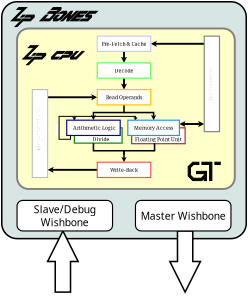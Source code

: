 <?xml version="1.0" encoding="UTF-8"?>
<dia:diagram xmlns:dia="http://www.lysator.liu.se/~alla/dia/">
  <dia:layer name="Background" visible="true" active="true">
    <dia:object type="Standard - Box" version="0" id="O0">
      <dia:attribute name="obj_pos">
        <dia:point val="0,2"/>
      </dia:attribute>
      <dia:attribute name="obj_bb">
        <dia:rectangle val="-0.2,1.8;64.2,64.2"/>
      </dia:attribute>
      <dia:attribute name="elem_corner">
        <dia:point val="0,2"/>
      </dia:attribute>
      <dia:attribute name="elem_width">
        <dia:real val="64"/>
      </dia:attribute>
      <dia:attribute name="elem_height">
        <dia:real val="62"/>
      </dia:attribute>
      <dia:attribute name="border_width">
        <dia:real val="0.4"/>
      </dia:attribute>
      <dia:attribute name="inner_color">
        <dia:color val="#d8e5e5"/>
      </dia:attribute>
      <dia:attribute name="show_background">
        <dia:boolean val="true"/>
      </dia:attribute>
      <dia:attribute name="corner_radius">
        <dia:real val="4"/>
      </dia:attribute>
    </dia:object>
    <dia:group>
      <dia:object type="Standard - Box" version="0" id="O1">
        <dia:attribute name="obj_pos">
          <dia:point val="4,9"/>
        </dia:attribute>
        <dia:attribute name="obj_bb">
          <dia:rectangle val="3.75,8.75;61.25,51.25"/>
        </dia:attribute>
        <dia:attribute name="elem_corner">
          <dia:point val="4,9"/>
        </dia:attribute>
        <dia:attribute name="elem_width">
          <dia:real val="57"/>
        </dia:attribute>
        <dia:attribute name="elem_height">
          <dia:real val="42"/>
        </dia:attribute>
        <dia:attribute name="border_width">
          <dia:real val="0.5"/>
        </dia:attribute>
        <dia:attribute name="border_color">
          <dia:color val="#808080"/>
        </dia:attribute>
        <dia:attribute name="inner_color">
          <dia:color val="#ffffca"/>
        </dia:attribute>
        <dia:attribute name="show_background">
          <dia:boolean val="true"/>
        </dia:attribute>
        <dia:attribute name="corner_radius">
          <dia:real val="3"/>
        </dia:attribute>
      </dia:object>
      <dia:object type="Standard - Box" version="0" id="O2">
        <dia:attribute name="obj_pos">
          <dia:point val="19,35"/>
        </dia:attribute>
        <dia:attribute name="obj_bb">
          <dia:rectangle val="18.85,34.85;31.65,39.15"/>
        </dia:attribute>
        <dia:attribute name="elem_corner">
          <dia:point val="19,35"/>
        </dia:attribute>
        <dia:attribute name="elem_width">
          <dia:real val="12.5"/>
        </dia:attribute>
        <dia:attribute name="elem_height">
          <dia:real val="4"/>
        </dia:attribute>
        <dia:attribute name="border_width">
          <dia:real val="0.3"/>
        </dia:attribute>
        <dia:attribute name="border_color">
          <dia:color val="#008000"/>
        </dia:attribute>
        <dia:attribute name="show_background">
          <dia:boolean val="true"/>
        </dia:attribute>
      </dia:object>
      <dia:object type="Standard - Outline" version="0" id="O3">
        <dia:attribute name="obj_pos">
          <dia:point val="14,37"/>
        </dia:attribute>
        <dia:attribute name="obj_bb">
          <dia:rectangle val="14,33.917;15.062,37"/>
        </dia:attribute>
        <dia:attribute name="meta">
          <dia:composite type="dict"/>
        </dia:attribute>
        <dia:attribute name="name">
          <dia:string>#Flags#</dia:string>
        </dia:attribute>
        <dia:attribute name="rotation">
          <dia:real val="90"/>
        </dia:attribute>
        <dia:attribute name="text_font">
          <dia:font family="Century Schoolbook L" style="48" name="Courier"/>
        </dia:attribute>
        <dia:attribute name="text_height">
          <dia:real val="1.129"/>
        </dia:attribute>
        <dia:attribute name="line_width">
          <dia:real val="0"/>
        </dia:attribute>
        <dia:attribute name="line_colour">
          <dia:color val="#ffffff"/>
        </dia:attribute>
        <dia:attribute name="fill_colour">
          <dia:color val="#000000"/>
        </dia:attribute>
        <dia:attribute name="show_background">
          <dia:boolean val="true"/>
        </dia:attribute>
      </dia:object>
      <dia:object type="Standard - PolyLine" version="0" id="O4">
        <dia:attribute name="obj_pos">
          <dia:point val="18,37"/>
        </dia:attribute>
        <dia:attribute name="obj_bb">
          <dia:rectangle val="14.95,31.95;19.362,38.05"/>
        </dia:attribute>
        <dia:attribute name="poly_points">
          <dia:point val="18,37"/>
          <dia:point val="18,38"/>
          <dia:point val="15,38"/>
          <dia:point val="15,32"/>
          <dia:point val="19,32"/>
          <dia:point val="19,33"/>
        </dia:attribute>
        <dia:attribute name="end_arrow">
          <dia:enum val="22"/>
        </dia:attribute>
        <dia:attribute name="end_arrow_length">
          <dia:real val="0.5"/>
        </dia:attribute>
        <dia:attribute name="end_arrow_width">
          <dia:real val="0.5"/>
        </dia:attribute>
      </dia:object>
      <dia:object type="Standard - PolyLine" version="0" id="O5">
        <dia:attribute name="obj_pos">
          <dia:point val="19,32"/>
        </dia:attribute>
        <dia:attribute name="obj_bb">
          <dia:rectangle val="18.95,31.95;35.362,33.112"/>
        </dia:attribute>
        <dia:attribute name="poly_points">
          <dia:point val="19,32"/>
          <dia:point val="35,32"/>
          <dia:point val="35,33"/>
        </dia:attribute>
        <dia:attribute name="end_arrow">
          <dia:enum val="22"/>
        </dia:attribute>
        <dia:attribute name="end_arrow_length">
          <dia:real val="0.5"/>
        </dia:attribute>
        <dia:attribute name="end_arrow_width">
          <dia:real val="0.5"/>
        </dia:attribute>
      </dia:object>
      <dia:object type="Standard - Line" version="0" id="O6">
        <dia:attribute name="obj_pos">
          <dia:point val="32,15"/>
        </dia:attribute>
        <dia:attribute name="obj_bb">
          <dia:rectangle val="31.191,14.75;32.809,18.559"/>
        </dia:attribute>
        <dia:attribute name="conn_endpoints">
          <dia:point val="32,15"/>
          <dia:point val="32,18"/>
        </dia:attribute>
        <dia:attribute name="numcp">
          <dia:int val="1"/>
        </dia:attribute>
        <dia:attribute name="line_width">
          <dia:real val="0.5"/>
        </dia:attribute>
        <dia:attribute name="end_arrow">
          <dia:enum val="22"/>
        </dia:attribute>
        <dia:attribute name="end_arrow_length">
          <dia:real val="0.5"/>
        </dia:attribute>
        <dia:attribute name="end_arrow_width">
          <dia:real val="0.5"/>
        </dia:attribute>
        <dia:connections>
          <dia:connection handle="0" to="O23" connection="6"/>
          <dia:connection handle="1" to="O21" connection="1"/>
        </dia:connections>
      </dia:object>
      <dia:object type="Standard - Line" version="0" id="O7">
        <dia:attribute name="obj_pos">
          <dia:point val="32,22"/>
        </dia:attribute>
        <dia:attribute name="obj_bb">
          <dia:rectangle val="31.191,21.75;32.809,25.559"/>
        </dia:attribute>
        <dia:attribute name="conn_endpoints">
          <dia:point val="32,22"/>
          <dia:point val="32,25"/>
        </dia:attribute>
        <dia:attribute name="numcp">
          <dia:int val="1"/>
        </dia:attribute>
        <dia:attribute name="line_width">
          <dia:real val="0.5"/>
        </dia:attribute>
        <dia:attribute name="end_arrow">
          <dia:enum val="22"/>
        </dia:attribute>
        <dia:attribute name="end_arrow_length">
          <dia:real val="0.5"/>
        </dia:attribute>
        <dia:attribute name="end_arrow_width">
          <dia:real val="0.5"/>
        </dia:attribute>
        <dia:connections>
          <dia:connection handle="0" to="O21" connection="6"/>
          <dia:connection handle="1" to="O19" connection="1"/>
        </dia:connections>
      </dia:object>
      <dia:object type="Standard - ZigZagLine" version="1" id="O8">
        <dia:attribute name="obj_pos">
          <dia:point val="32,29"/>
        </dia:attribute>
        <dia:attribute name="obj_bb">
          <dia:rectangle val="23.303,28.8;32.2,33.447"/>
        </dia:attribute>
        <dia:attribute name="orth_points">
          <dia:point val="32,29"/>
          <dia:point val="32,31"/>
          <dia:point val="24,31"/>
          <dia:point val="24,33"/>
        </dia:attribute>
        <dia:attribute name="orth_orient">
          <dia:enum val="1"/>
          <dia:enum val="0"/>
          <dia:enum val="1"/>
        </dia:attribute>
        <dia:attribute name="autorouting">
          <dia:boolean val="true"/>
        </dia:attribute>
        <dia:attribute name="line_width">
          <dia:real val="0.4"/>
        </dia:attribute>
        <dia:attribute name="end_arrow">
          <dia:enum val="22"/>
        </dia:attribute>
        <dia:attribute name="end_arrow_length">
          <dia:real val="0.5"/>
        </dia:attribute>
        <dia:attribute name="end_arrow_width">
          <dia:real val="0.5"/>
        </dia:attribute>
        <dia:connections>
          <dia:connection handle="0" to="O19" connection="6"/>
          <dia:connection handle="1" to="O15" connection="1"/>
        </dia:connections>
      </dia:object>
      <dia:object type="Standard - ZigZagLine" version="1" id="O9">
        <dia:attribute name="obj_pos">
          <dia:point val="32,31"/>
        </dia:attribute>
        <dia:attribute name="obj_bb">
          <dia:rectangle val="32,30.8;40.447,33.447"/>
        </dia:attribute>
        <dia:attribute name="orth_points">
          <dia:point val="32,31"/>
          <dia:point val="32,31"/>
          <dia:point val="39.75,31"/>
          <dia:point val="39.75,33"/>
        </dia:attribute>
        <dia:attribute name="orth_orient">
          <dia:enum val="1"/>
          <dia:enum val="0"/>
          <dia:enum val="1"/>
        </dia:attribute>
        <dia:attribute name="autorouting">
          <dia:boolean val="false"/>
        </dia:attribute>
        <dia:attribute name="line_width">
          <dia:real val="0.4"/>
        </dia:attribute>
        <dia:attribute name="end_arrow">
          <dia:enum val="22"/>
        </dia:attribute>
        <dia:attribute name="end_arrow_length">
          <dia:real val="0.5"/>
        </dia:attribute>
        <dia:attribute name="end_arrow_width">
          <dia:real val="0.5"/>
        </dia:attribute>
        <dia:connections>
          <dia:connection handle="1" to="O42" connection="1"/>
        </dia:connections>
      </dia:object>
      <dia:object type="Standard - ZigZagLine" version="1" id="O10">
        <dia:attribute name="obj_pos">
          <dia:point val="24,39"/>
        </dia:attribute>
        <dia:attribute name="obj_bb">
          <dia:rectangle val="23.8,38.8;32.697,44.447"/>
        </dia:attribute>
        <dia:attribute name="orth_points">
          <dia:point val="24,39"/>
          <dia:point val="24,41"/>
          <dia:point val="32,41"/>
          <dia:point val="32,44"/>
        </dia:attribute>
        <dia:attribute name="orth_orient">
          <dia:enum val="1"/>
          <dia:enum val="0"/>
          <dia:enum val="1"/>
        </dia:attribute>
        <dia:attribute name="autorouting">
          <dia:boolean val="false"/>
        </dia:attribute>
        <dia:attribute name="line_width">
          <dia:real val="0.4"/>
        </dia:attribute>
        <dia:attribute name="end_arrow">
          <dia:enum val="22"/>
        </dia:attribute>
        <dia:attribute name="end_arrow_length">
          <dia:real val="0.5"/>
        </dia:attribute>
        <dia:attribute name="end_arrow_width">
          <dia:real val="0.5"/>
        </dia:attribute>
      </dia:object>
      <dia:object type="Standard - Line" version="0" id="O11">
        <dia:attribute name="obj_pos">
          <dia:point val="25,46"/>
        </dia:attribute>
        <dia:attribute name="obj_bb">
          <dia:rectangle val="11.441,45.191;25.25,46.809"/>
        </dia:attribute>
        <dia:attribute name="conn_endpoints">
          <dia:point val="25,46"/>
          <dia:point val="12,46"/>
        </dia:attribute>
        <dia:attribute name="numcp">
          <dia:int val="1"/>
        </dia:attribute>
        <dia:attribute name="line_width">
          <dia:real val="0.5"/>
        </dia:attribute>
        <dia:attribute name="end_arrow">
          <dia:enum val="22"/>
        </dia:attribute>
        <dia:attribute name="end_arrow_length">
          <dia:real val="0.5"/>
        </dia:attribute>
        <dia:attribute name="end_arrow_width">
          <dia:real val="0.5"/>
        </dia:attribute>
        <dia:connections>
          <dia:connection handle="0" to="O17" connection="3"/>
        </dia:connections>
      </dia:object>
      <dia:object type="Standard - Line" version="0" id="O12">
        <dia:attribute name="obj_pos">
          <dia:point val="12,27"/>
        </dia:attribute>
        <dia:attribute name="obj_bb">
          <dia:rectangle val="11.75,26.191;25.559,27.809"/>
        </dia:attribute>
        <dia:attribute name="conn_endpoints">
          <dia:point val="12,27"/>
          <dia:point val="25,27"/>
        </dia:attribute>
        <dia:attribute name="numcp">
          <dia:int val="1"/>
        </dia:attribute>
        <dia:attribute name="line_width">
          <dia:real val="0.5"/>
        </dia:attribute>
        <dia:attribute name="end_arrow">
          <dia:enum val="22"/>
        </dia:attribute>
        <dia:attribute name="end_arrow_length">
          <dia:real val="0.5"/>
        </dia:attribute>
        <dia:attribute name="end_arrow_width">
          <dia:real val="0.5"/>
        </dia:attribute>
        <dia:connections>
          <dia:connection handle="1" to="O19" connection="3"/>
        </dia:connections>
      </dia:object>
      <dia:object type="Standard - Line" version="0" id="O13">
        <dia:attribute name="obj_pos">
          <dia:point val="53,13"/>
        </dia:attribute>
        <dia:attribute name="obj_bb">
          <dia:rectangle val="38.441,12.191;53.25,13.809"/>
        </dia:attribute>
        <dia:attribute name="conn_endpoints">
          <dia:point val="53,13"/>
          <dia:point val="39,13"/>
        </dia:attribute>
        <dia:attribute name="numcp">
          <dia:int val="1"/>
        </dia:attribute>
        <dia:attribute name="line_width">
          <dia:real val="0.5"/>
        </dia:attribute>
        <dia:attribute name="end_arrow">
          <dia:enum val="22"/>
        </dia:attribute>
        <dia:attribute name="end_arrow_length">
          <dia:real val="0.5"/>
        </dia:attribute>
        <dia:attribute name="end_arrow_width">
          <dia:real val="0.5"/>
        </dia:attribute>
        <dia:connections>
          <dia:connection handle="1" to="O23" connection="4"/>
        </dia:connections>
      </dia:object>
      <dia:object type="Standard - Line" version="0" id="O14">
        <dia:attribute name="obj_pos">
          <dia:point val="53,34"/>
        </dia:attribute>
        <dia:attribute name="obj_bb">
          <dia:rectangle val="46.25,33.191;53.25,34.809"/>
        </dia:attribute>
        <dia:attribute name="conn_endpoints">
          <dia:point val="53,34"/>
          <dia:point val="46.5,34"/>
        </dia:attribute>
        <dia:attribute name="numcp">
          <dia:int val="1"/>
        </dia:attribute>
        <dia:attribute name="line_width">
          <dia:real val="0.5"/>
        </dia:attribute>
        <dia:attribute name="start_arrow">
          <dia:enum val="22"/>
        </dia:attribute>
        <dia:attribute name="start_arrow_length">
          <dia:real val="0.5"/>
        </dia:attribute>
        <dia:attribute name="start_arrow_width">
          <dia:real val="0.5"/>
        </dia:attribute>
        <dia:attribute name="end_arrow">
          <dia:enum val="22"/>
        </dia:attribute>
        <dia:attribute name="end_arrow_length">
          <dia:real val="0.5"/>
        </dia:attribute>
        <dia:attribute name="end_arrow_width">
          <dia:real val="0.5"/>
        </dia:attribute>
      </dia:object>
      <dia:object type="Standard - Box" version="0" id="O15">
        <dia:attribute name="obj_pos">
          <dia:point val="17,33"/>
        </dia:attribute>
        <dia:attribute name="obj_bb">
          <dia:rectangle val="16.85,32.85;31.15,37.15"/>
        </dia:attribute>
        <dia:attribute name="elem_corner">
          <dia:point val="17,33"/>
        </dia:attribute>
        <dia:attribute name="elem_width">
          <dia:real val="14"/>
        </dia:attribute>
        <dia:attribute name="elem_height">
          <dia:real val="4"/>
        </dia:attribute>
        <dia:attribute name="border_width">
          <dia:real val="0.3"/>
        </dia:attribute>
        <dia:attribute name="border_color">
          <dia:color val="#000099"/>
        </dia:attribute>
        <dia:attribute name="show_background">
          <dia:boolean val="true"/>
        </dia:attribute>
      </dia:object>
      <dia:object type="Standard - Text" version="1" id="O16">
        <dia:attribute name="obj_pos">
          <dia:point val="24,35"/>
        </dia:attribute>
        <dia:attribute name="obj_bb">
          <dia:rectangle val="18.25,34.211;29.75,35.789"/>
        </dia:attribute>
        <dia:attribute name="text">
          <dia:composite type="text">
            <dia:attribute name="string">
              <dia:string>#Arithmetic Logic#</dia:string>
            </dia:attribute>
            <dia:attribute name="font">
              <dia:font family="serif" style="0" name="Times-Roman"/>
            </dia:attribute>
            <dia:attribute name="height">
              <dia:real val="1.693"/>
            </dia:attribute>
            <dia:attribute name="pos">
              <dia:point val="24,35.469"/>
            </dia:attribute>
            <dia:attribute name="color">
              <dia:color val="#000000"/>
            </dia:attribute>
            <dia:attribute name="alignment">
              <dia:enum val="1"/>
            </dia:attribute>
          </dia:composite>
        </dia:attribute>
        <dia:attribute name="valign">
          <dia:enum val="2"/>
        </dia:attribute>
        <dia:connections>
          <dia:connection handle="0" to="O15" connection="8"/>
        </dia:connections>
      </dia:object>
      <dia:object type="Standard - Box" version="0" id="O17">
        <dia:attribute name="obj_pos">
          <dia:point val="25,44"/>
        </dia:attribute>
        <dia:attribute name="obj_bb">
          <dia:rectangle val="24.85,43.85;39.15,48.15"/>
        </dia:attribute>
        <dia:attribute name="elem_corner">
          <dia:point val="25,44"/>
        </dia:attribute>
        <dia:attribute name="elem_width">
          <dia:real val="14"/>
        </dia:attribute>
        <dia:attribute name="elem_height">
          <dia:real val="4"/>
        </dia:attribute>
        <dia:attribute name="border_width">
          <dia:real val="0.3"/>
        </dia:attribute>
        <dia:attribute name="border_color">
          <dia:color val="#ff5454"/>
        </dia:attribute>
        <dia:attribute name="show_background">
          <dia:boolean val="true"/>
        </dia:attribute>
      </dia:object>
      <dia:object type="Standard - Text" version="1" id="O18">
        <dia:attribute name="obj_pos">
          <dia:point val="32,46"/>
        </dia:attribute>
        <dia:attribute name="obj_bb">
          <dia:rectangle val="28.198,45.211;35.803,46.789"/>
        </dia:attribute>
        <dia:attribute name="text">
          <dia:composite type="text">
            <dia:attribute name="string">
              <dia:string>#Write-Back#</dia:string>
            </dia:attribute>
            <dia:attribute name="font">
              <dia:font family="serif" style="0" name="Times-Roman"/>
            </dia:attribute>
            <dia:attribute name="height">
              <dia:real val="1.693"/>
            </dia:attribute>
            <dia:attribute name="pos">
              <dia:point val="32,46.469"/>
            </dia:attribute>
            <dia:attribute name="color">
              <dia:color val="#000000"/>
            </dia:attribute>
            <dia:attribute name="alignment">
              <dia:enum val="1"/>
            </dia:attribute>
          </dia:composite>
        </dia:attribute>
        <dia:attribute name="valign">
          <dia:enum val="2"/>
        </dia:attribute>
        <dia:connections>
          <dia:connection handle="0" to="O17" connection="8"/>
        </dia:connections>
      </dia:object>
      <dia:object type="Standard - Box" version="0" id="O19">
        <dia:attribute name="obj_pos">
          <dia:point val="25,25"/>
        </dia:attribute>
        <dia:attribute name="obj_bb">
          <dia:rectangle val="24.85,24.85;39.15,29.15"/>
        </dia:attribute>
        <dia:attribute name="elem_corner">
          <dia:point val="25,25"/>
        </dia:attribute>
        <dia:attribute name="elem_width">
          <dia:real val="14"/>
        </dia:attribute>
        <dia:attribute name="elem_height">
          <dia:real val="4"/>
        </dia:attribute>
        <dia:attribute name="border_width">
          <dia:real val="0.3"/>
        </dia:attribute>
        <dia:attribute name="border_color">
          <dia:color val="#ffbf00"/>
        </dia:attribute>
        <dia:attribute name="show_background">
          <dia:boolean val="true"/>
        </dia:attribute>
      </dia:object>
      <dia:object type="Standard - Text" version="1" id="O20">
        <dia:attribute name="obj_pos">
          <dia:point val="32,27"/>
        </dia:attribute>
        <dia:attribute name="obj_bb">
          <dia:rectangle val="26.701,26.211;37.299,27.789"/>
        </dia:attribute>
        <dia:attribute name="text">
          <dia:composite type="text">
            <dia:attribute name="string">
              <dia:string>#Read Operands#</dia:string>
            </dia:attribute>
            <dia:attribute name="font">
              <dia:font family="serif" style="0" name="Times-Roman"/>
            </dia:attribute>
            <dia:attribute name="height">
              <dia:real val="1.693"/>
            </dia:attribute>
            <dia:attribute name="pos">
              <dia:point val="32,27.469"/>
            </dia:attribute>
            <dia:attribute name="color">
              <dia:color val="#000000"/>
            </dia:attribute>
            <dia:attribute name="alignment">
              <dia:enum val="1"/>
            </dia:attribute>
          </dia:composite>
        </dia:attribute>
        <dia:attribute name="valign">
          <dia:enum val="2"/>
        </dia:attribute>
        <dia:connections>
          <dia:connection handle="0" to="O19" connection="8"/>
        </dia:connections>
      </dia:object>
      <dia:object type="Standard - Box" version="0" id="O21">
        <dia:attribute name="obj_pos">
          <dia:point val="25,18"/>
        </dia:attribute>
        <dia:attribute name="obj_bb">
          <dia:rectangle val="24.85,17.85;39.15,22.15"/>
        </dia:attribute>
        <dia:attribute name="elem_corner">
          <dia:point val="25,18"/>
        </dia:attribute>
        <dia:attribute name="elem_width">
          <dia:real val="14"/>
        </dia:attribute>
        <dia:attribute name="elem_height">
          <dia:real val="4"/>
        </dia:attribute>
        <dia:attribute name="border_width">
          <dia:real val="0.3"/>
        </dia:attribute>
        <dia:attribute name="border_color">
          <dia:color val="#58ff58"/>
        </dia:attribute>
        <dia:attribute name="show_background">
          <dia:boolean val="true"/>
        </dia:attribute>
      </dia:object>
      <dia:object type="Standard - Text" version="1" id="O22">
        <dia:attribute name="obj_pos">
          <dia:point val="32,20"/>
        </dia:attribute>
        <dia:attribute name="obj_bb">
          <dia:rectangle val="29.435,19.211;34.565,20.789"/>
        </dia:attribute>
        <dia:attribute name="text">
          <dia:composite type="text">
            <dia:attribute name="string">
              <dia:string>#Decode#</dia:string>
            </dia:attribute>
            <dia:attribute name="font">
              <dia:font family="serif" style="0" name="Times-Roman"/>
            </dia:attribute>
            <dia:attribute name="height">
              <dia:real val="1.693"/>
            </dia:attribute>
            <dia:attribute name="pos">
              <dia:point val="32,20.469"/>
            </dia:attribute>
            <dia:attribute name="color">
              <dia:color val="#000000"/>
            </dia:attribute>
            <dia:attribute name="alignment">
              <dia:enum val="1"/>
            </dia:attribute>
          </dia:composite>
        </dia:attribute>
        <dia:attribute name="valign">
          <dia:enum val="2"/>
        </dia:attribute>
        <dia:connections>
          <dia:connection handle="0" to="O21" connection="8"/>
        </dia:connections>
      </dia:object>
      <dia:object type="Standard - Box" version="0" id="O23">
        <dia:attribute name="obj_pos">
          <dia:point val="25,11"/>
        </dia:attribute>
        <dia:attribute name="obj_bb">
          <dia:rectangle val="24.85,10.85;39.15,15.15"/>
        </dia:attribute>
        <dia:attribute name="elem_corner">
          <dia:point val="25,11"/>
        </dia:attribute>
        <dia:attribute name="elem_width">
          <dia:real val="14"/>
        </dia:attribute>
        <dia:attribute name="elem_height">
          <dia:real val="4"/>
        </dia:attribute>
        <dia:attribute name="border_width">
          <dia:real val="0.3"/>
        </dia:attribute>
        <dia:attribute name="border_color">
          <dia:color val="#c8c8ff"/>
        </dia:attribute>
        <dia:attribute name="show_background">
          <dia:boolean val="true"/>
        </dia:attribute>
      </dia:object>
      <dia:object type="Standard - Text" version="1" id="O24">
        <dia:attribute name="obj_pos">
          <dia:point val="32,13"/>
        </dia:attribute>
        <dia:attribute name="obj_bb">
          <dia:rectangle val="25.497,12.211;38.502,13.789"/>
        </dia:attribute>
        <dia:attribute name="text">
          <dia:composite type="text">
            <dia:attribute name="string">
              <dia:string>#Pre-Fetch &amp; Cache#</dia:string>
            </dia:attribute>
            <dia:attribute name="font">
              <dia:font family="serif" style="0" name="Times-Roman"/>
            </dia:attribute>
            <dia:attribute name="height">
              <dia:real val="1.693"/>
            </dia:attribute>
            <dia:attribute name="pos">
              <dia:point val="32,13.469"/>
            </dia:attribute>
            <dia:attribute name="color">
              <dia:color val="#000000"/>
            </dia:attribute>
            <dia:attribute name="alignment">
              <dia:enum val="1"/>
            </dia:attribute>
          </dia:composite>
        </dia:attribute>
        <dia:attribute name="valign">
          <dia:enum val="2"/>
        </dia:attribute>
        <dia:connections>
          <dia:connection handle="0" to="O23" connection="8"/>
        </dia:connections>
      </dia:object>
      <dia:object type="Standard - Box" version="0" id="O25">
        <dia:attribute name="obj_pos">
          <dia:point val="53,11"/>
        </dia:attribute>
        <dia:attribute name="obj_bb">
          <dia:rectangle val="52.85,10.85;57.15,36.15"/>
        </dia:attribute>
        <dia:attribute name="elem_corner">
          <dia:point val="53,11"/>
        </dia:attribute>
        <dia:attribute name="elem_width">
          <dia:real val="4"/>
        </dia:attribute>
        <dia:attribute name="elem_height">
          <dia:real val="25"/>
        </dia:attribute>
        <dia:attribute name="border_width">
          <dia:real val="0.3"/>
        </dia:attribute>
        <dia:attribute name="border_color">
          <dia:color val="#808080"/>
        </dia:attribute>
        <dia:attribute name="show_background">
          <dia:boolean val="true"/>
        </dia:attribute>
      </dia:object>
      <dia:object type="Standard - Outline" version="0" id="O26">
        <dia:attribute name="obj_pos">
          <dia:point val="54,28"/>
        </dia:attribute>
        <dia:attribute name="obj_bb">
          <dia:rectangle val="54,19.549;55.281,28"/>
        </dia:attribute>
        <dia:attribute name="meta">
          <dia:composite type="dict"/>
        </dia:attribute>
        <dia:attribute name="name">
          <dia:string>#Wishbone#</dia:string>
        </dia:attribute>
        <dia:attribute name="rotation">
          <dia:real val="90"/>
        </dia:attribute>
        <dia:attribute name="text_font">
          <dia:font family="Century Schoolbook L" style="48" name="Courier"/>
        </dia:attribute>
        <dia:attribute name="text_height">
          <dia:real val="1.693"/>
        </dia:attribute>
        <dia:attribute name="line_width">
          <dia:real val="0"/>
        </dia:attribute>
        <dia:attribute name="line_colour">
          <dia:color val="#ffffff"/>
        </dia:attribute>
        <dia:attribute name="fill_colour">
          <dia:color val="#000000"/>
        </dia:attribute>
        <dia:attribute name="show_background">
          <dia:boolean val="true"/>
        </dia:attribute>
      </dia:object>
      <dia:object type="Standard - Box" version="0" id="O27">
        <dia:attribute name="obj_pos">
          <dia:point val="8,25"/>
        </dia:attribute>
        <dia:attribute name="obj_bb">
          <dia:rectangle val="7.85,24.85;12.15,48.15"/>
        </dia:attribute>
        <dia:attribute name="elem_corner">
          <dia:point val="8,25"/>
        </dia:attribute>
        <dia:attribute name="elem_width">
          <dia:real val="4"/>
        </dia:attribute>
        <dia:attribute name="elem_height">
          <dia:real val="23"/>
        </dia:attribute>
        <dia:attribute name="border_width">
          <dia:real val="0.3"/>
        </dia:attribute>
        <dia:attribute name="border_color">
          <dia:color val="#bfbfbf"/>
        </dia:attribute>
        <dia:attribute name="show_background">
          <dia:boolean val="true"/>
        </dia:attribute>
      </dia:object>
      <dia:object type="Standard - Outline" version="0" id="O28">
        <dia:attribute name="obj_pos">
          <dia:point val="9,41"/>
        </dia:attribute>
        <dia:attribute name="obj_bb">
          <dia:rectangle val="9,29.797;10.594,41"/>
        </dia:attribute>
        <dia:attribute name="meta">
          <dia:composite type="dict"/>
        </dia:attribute>
        <dia:attribute name="name">
          <dia:string>#Register File#</dia:string>
        </dia:attribute>
        <dia:attribute name="rotation">
          <dia:real val="90"/>
        </dia:attribute>
        <dia:attribute name="text_font">
          <dia:font family="Century Schoolbook L" style="48" name="Courier"/>
        </dia:attribute>
        <dia:attribute name="text_height">
          <dia:real val="1.693"/>
        </dia:attribute>
        <dia:attribute name="line_width">
          <dia:real val="0"/>
        </dia:attribute>
        <dia:attribute name="line_colour">
          <dia:color val="#ffffff"/>
        </dia:attribute>
        <dia:attribute name="fill_colour">
          <dia:color val="#000000"/>
        </dia:attribute>
        <dia:attribute name="show_background">
          <dia:boolean val="true"/>
        </dia:attribute>
      </dia:object>
      <dia:object type="Standard - Polygon" version="0" id="O29">
        <dia:attribute name="obj_pos">
          <dia:point val="7,14"/>
        </dia:attribute>
        <dia:attribute name="obj_bb">
          <dia:rectangle val="5.379,13.45;9.621,17.05"/>
        </dia:attribute>
        <dia:attribute name="poly_points">
          <dia:point val="7,14"/>
          <dia:point val="7.5,13.5"/>
          <dia:point val="9.5,13.5"/>
          <dia:point val="6.5,16.5"/>
          <dia:point val="8,16.5"/>
          <dia:point val="7.5,17"/>
          <dia:point val="5.5,17"/>
          <dia:point val="8.5,14"/>
        </dia:attribute>
        <dia:attribute name="line_width">
          <dia:real val="0.1"/>
        </dia:attribute>
        <dia:attribute name="inner_color">
          <dia:color val="#000000"/>
        </dia:attribute>
        <dia:attribute name="show_background">
          <dia:boolean val="true"/>
        </dia:attribute>
      </dia:object>
      <dia:object type="Standard - Polygon" version="0" id="O30">
        <dia:attribute name="obj_pos">
          <dia:point val="8.5,15.5"/>
        </dia:attribute>
        <dia:attribute name="obj_bb">
          <dia:rectangle val="7.879,15.45;9.121,16.05"/>
        </dia:attribute>
        <dia:attribute name="poly_points">
          <dia:point val="8.5,15.5"/>
          <dia:point val="9,15.5"/>
          <dia:point val="8.5,16"/>
          <dia:point val="8,16"/>
        </dia:attribute>
        <dia:attribute name="line_width">
          <dia:real val="0.1"/>
        </dia:attribute>
        <dia:attribute name="inner_color">
          <dia:color val="#000000"/>
        </dia:attribute>
        <dia:attribute name="show_background">
          <dia:boolean val="true"/>
        </dia:attribute>
      </dia:object>
      <dia:object type="Standard - Polygon" version="0" id="O31">
        <dia:attribute name="obj_pos">
          <dia:point val="8.5,16.5"/>
        </dia:attribute>
        <dia:attribute name="obj_bb">
          <dia:rectangle val="6.379,15.45;11.55,18.55"/>
        </dia:attribute>
        <dia:attribute name="poly_points">
          <dia:point val="8.5,16.5"/>
          <dia:point val="10,16.5"/>
          <dia:point val="10.5,16.5"/>
          <dia:point val="11,16"/>
          <dia:point val="9,16"/>
          <dia:point val="9.5,15.5"/>
          <dia:point val="11.5,15.5"/>
          <dia:point val="11.5,16"/>
          <dia:point val="10.5,17"/>
          <dia:point val="8.5,17"/>
          <dia:point val="7,18.5"/>
          <dia:point val="6.5,18.5"/>
        </dia:attribute>
        <dia:attribute name="line_width">
          <dia:real val="0.1"/>
        </dia:attribute>
        <dia:attribute name="inner_color">
          <dia:color val="#000000"/>
        </dia:attribute>
        <dia:attribute name="show_background">
          <dia:boolean val="true"/>
        </dia:attribute>
      </dia:object>
      <dia:object type="Standard - Polygon" version="0" id="O32">
        <dia:attribute name="obj_pos">
          <dia:point val="13,16.5"/>
        </dia:attribute>
        <dia:attribute name="obj_bb">
          <dia:rectangle val="12.95,14.95;16.621,17.05"/>
        </dia:attribute>
        <dia:attribute name="poly_points">
          <dia:point val="13,16.5"/>
          <dia:point val="14.5,15"/>
          <dia:point val="16.5,15"/>
          <dia:point val="16,15.5"/>
          <dia:point val="14.5,15.5"/>
          <dia:point val="13.5,16.5"/>
          <dia:point val="15,16.5"/>
          <dia:point val="14.5,17"/>
          <dia:point val="13,17"/>
        </dia:attribute>
        <dia:attribute name="line_width">
          <dia:real val="0.1"/>
        </dia:attribute>
        <dia:attribute name="inner_color">
          <dia:color val="#000000"/>
        </dia:attribute>
        <dia:attribute name="show_background">
          <dia:boolean val="true"/>
        </dia:attribute>
      </dia:object>
      <dia:object type="Standard - Polygon" version="0" id="O33">
        <dia:attribute name="obj_pos">
          <dia:point val="17,15"/>
        </dia:attribute>
        <dia:attribute name="obj_bb">
          <dia:rectangle val="14.879,14.95;18.55,17.05"/>
        </dia:attribute>
        <dia:attribute name="poly_points">
          <dia:point val="17,15"/>
          <dia:point val="18.5,15"/>
          <dia:point val="18.5,15.5"/>
          <dia:point val="17.5,16.5"/>
          <dia:point val="16,16.5"/>
          <dia:point val="15.5,17"/>
          <dia:point val="15,17"/>
          <dia:point val="16,16"/>
          <dia:point val="17.5,16"/>
          <dia:point val="18,15.5"/>
          <dia:point val="16.5,15.5"/>
        </dia:attribute>
        <dia:attribute name="line_width">
          <dia:real val="0.1"/>
        </dia:attribute>
        <dia:attribute name="inner_color">
          <dia:color val="#000000"/>
        </dia:attribute>
        <dia:attribute name="show_background">
          <dia:boolean val="true"/>
        </dia:attribute>
      </dia:object>
      <dia:object type="Standard - Polygon" version="0" id="O34">
        <dia:attribute name="obj_pos">
          <dia:point val="19.5,15"/>
        </dia:attribute>
        <dia:attribute name="obj_bb">
          <dia:rectangle val="17.95,14.95;21.621,17.05"/>
        </dia:attribute>
        <dia:attribute name="poly_points">
          <dia:point val="19.5,15"/>
          <dia:point val="20,15"/>
          <dia:point val="18.5,16.5"/>
          <dia:point val="19.5,16.5"/>
          <dia:point val="21,15"/>
          <dia:point val="21.5,15"/>
          <dia:point val="19.5,17"/>
          <dia:point val="18,17"/>
          <dia:point val="18,16.5"/>
        </dia:attribute>
        <dia:attribute name="line_width">
          <dia:real val="0.1"/>
        </dia:attribute>
        <dia:attribute name="inner_color">
          <dia:color val="#000000"/>
        </dia:attribute>
        <dia:attribute name="show_background">
          <dia:boolean val="true"/>
        </dia:attribute>
      </dia:object>
      <dia:object type="Standard - Polygon" version="0" id="O35">
        <dia:attribute name="obj_pos">
          <dia:point val="50,44"/>
        </dia:attribute>
        <dia:attribute name="obj_bb">
          <dia:rectangle val="48.75,43.95;53.65,48.85"/>
        </dia:attribute>
        <dia:attribute name="poly_points">
          <dia:point val="50,44"/>
          <dia:point val="51.6,44"/>
          <dia:point val="51.6,44.6"/>
          <dia:point val="50.2,44.6"/>
          <dia:point val="49.4,45.4"/>
          <dia:point val="49.4,47.4"/>
          <dia:point val="50.2,48.2"/>
          <dia:point val="52.2,48.2"/>
          <dia:point val="53,47.4"/>
          <dia:point val="53,47"/>
          <dia:point val="51,47"/>
          <dia:point val="51,46.4"/>
          <dia:point val="53.6,46.4"/>
          <dia:point val="53.6,48.8"/>
          <dia:point val="53,48.8"/>
          <dia:point val="53,48.2"/>
          <dia:point val="52.4,48.8"/>
          <dia:point val="50,48.8"/>
          <dia:point val="48.8,47.6"/>
          <dia:point val="48.8,45.2"/>
        </dia:attribute>
        <dia:attribute name="line_width">
          <dia:real val="0.1"/>
        </dia:attribute>
        <dia:attribute name="inner_color">
          <dia:color val="#000000"/>
        </dia:attribute>
        <dia:attribute name="show_background">
          <dia:boolean val="true"/>
        </dia:attribute>
      </dia:object>
      <dia:object type="Standard - Polygon" version="0" id="O36">
        <dia:attribute name="obj_pos">
          <dia:point val="52.4,44"/>
        </dia:attribute>
        <dia:attribute name="obj_bb">
          <dia:rectangle val="52.35,43.95;55.05,48.85"/>
        </dia:attribute>
        <dia:attribute name="poly_points">
          <dia:point val="52.4,44"/>
          <dia:point val="55,44"/>
          <dia:point val="55,48.8"/>
          <dia:point val="54.4,48.8"/>
          <dia:point val="54.4,44.6"/>
          <dia:point val="52.4,44.6"/>
        </dia:attribute>
        <dia:attribute name="line_width">
          <dia:real val="0.1"/>
        </dia:attribute>
        <dia:attribute name="inner_color">
          <dia:color val="#000000"/>
        </dia:attribute>
        <dia:attribute name="show_background">
          <dia:boolean val="true"/>
        </dia:attribute>
      </dia:object>
      <dia:object type="Standard - Polygon" version="0" id="O37">
        <dia:attribute name="obj_pos">
          <dia:point val="55.8,44"/>
        </dia:attribute>
        <dia:attribute name="obj_bb">
          <dia:rectangle val="55.75,43.95;57.25,44.65"/>
        </dia:attribute>
        <dia:attribute name="poly_points">
          <dia:point val="55.8,44"/>
          <dia:point val="57.2,44"/>
          <dia:point val="57.2,44.6"/>
          <dia:point val="55.8,44.6"/>
        </dia:attribute>
        <dia:attribute name="line_width">
          <dia:real val="0.1"/>
        </dia:attribute>
        <dia:attribute name="inner_color">
          <dia:color val="#000000"/>
        </dia:attribute>
        <dia:attribute name="show_background">
          <dia:boolean val="true"/>
        </dia:attribute>
      </dia:object>
      <dia:object type="Standard - Text" version="1" id="O38">
        <dia:attribute name="obj_pos">
          <dia:point val="26,38"/>
        </dia:attribute>
        <dia:attribute name="obj_bb">
          <dia:rectangle val="23.808,37.211;28.192,38.789"/>
        </dia:attribute>
        <dia:attribute name="text">
          <dia:composite type="text">
            <dia:attribute name="string">
              <dia:string>#Divide#</dia:string>
            </dia:attribute>
            <dia:attribute name="font">
              <dia:font family="serif" style="0" name="Times-Roman"/>
            </dia:attribute>
            <dia:attribute name="height">
              <dia:real val="1.693"/>
            </dia:attribute>
            <dia:attribute name="pos">
              <dia:point val="26,38.469"/>
            </dia:attribute>
            <dia:attribute name="color">
              <dia:color val="#000000"/>
            </dia:attribute>
            <dia:attribute name="alignment">
              <dia:enum val="1"/>
            </dia:attribute>
          </dia:composite>
        </dia:attribute>
        <dia:attribute name="valign">
          <dia:enum val="2"/>
        </dia:attribute>
      </dia:object>
      <dia:object type="Standard - Box" version="0" id="O39">
        <dia:attribute name="obj_pos">
          <dia:point val="34,35"/>
        </dia:attribute>
        <dia:attribute name="obj_bb">
          <dia:rectangle val="33.85,34.85;48.15,39.309"/>
        </dia:attribute>
        <dia:attribute name="elem_corner">
          <dia:point val="34,35"/>
        </dia:attribute>
        <dia:attribute name="elem_width">
          <dia:real val="14"/>
        </dia:attribute>
        <dia:attribute name="elem_height">
          <dia:real val="4.159"/>
        </dia:attribute>
        <dia:attribute name="border_width">
          <dia:real val="0.3"/>
        </dia:attribute>
        <dia:attribute name="border_color">
          <dia:color val="#a52a2a"/>
        </dia:attribute>
        <dia:attribute name="show_background">
          <dia:boolean val="true"/>
        </dia:attribute>
      </dia:object>
      <dia:object type="Standard - Text" version="1" id="O40">
        <dia:attribute name="obj_pos">
          <dia:point val="41,38"/>
        </dia:attribute>
        <dia:attribute name="obj_bb">
          <dia:rectangle val="34.456,37.211;47.544,38.789"/>
        </dia:attribute>
        <dia:attribute name="text">
          <dia:composite type="text">
            <dia:attribute name="string">
              <dia:string>#Floating Point Unit#</dia:string>
            </dia:attribute>
            <dia:attribute name="font">
              <dia:font family="serif" style="0" name="Times-Roman"/>
            </dia:attribute>
            <dia:attribute name="height">
              <dia:real val="1.693"/>
            </dia:attribute>
            <dia:attribute name="pos">
              <dia:point val="41,38.469"/>
            </dia:attribute>
            <dia:attribute name="color">
              <dia:color val="#000000"/>
            </dia:attribute>
            <dia:attribute name="alignment">
              <dia:enum val="1"/>
            </dia:attribute>
          </dia:composite>
        </dia:attribute>
        <dia:attribute name="valign">
          <dia:enum val="2"/>
        </dia:attribute>
      </dia:object>
      <dia:object type="Standard - ZigZagLine" version="1" id="O41">
        <dia:attribute name="obj_pos">
          <dia:point val="40,39"/>
        </dia:attribute>
        <dia:attribute name="obj_bb">
          <dia:rectangle val="31.8,38.8;40.2,42.2"/>
        </dia:attribute>
        <dia:attribute name="orth_points">
          <dia:point val="40,39"/>
          <dia:point val="40,41"/>
          <dia:point val="32,41"/>
          <dia:point val="32,42"/>
        </dia:attribute>
        <dia:attribute name="orth_orient">
          <dia:enum val="1"/>
          <dia:enum val="0"/>
          <dia:enum val="1"/>
        </dia:attribute>
        <dia:attribute name="autorouting">
          <dia:boolean val="false"/>
        </dia:attribute>
        <dia:attribute name="line_width">
          <dia:real val="0.4"/>
        </dia:attribute>
      </dia:object>
      <dia:object type="Standard - Box" version="0" id="O42">
        <dia:attribute name="obj_pos">
          <dia:point val="33,33"/>
        </dia:attribute>
        <dia:attribute name="obj_bb">
          <dia:rectangle val="32.85,32.85;46.65,37.15"/>
        </dia:attribute>
        <dia:attribute name="elem_corner">
          <dia:point val="33,33"/>
        </dia:attribute>
        <dia:attribute name="elem_width">
          <dia:real val="13.5"/>
        </dia:attribute>
        <dia:attribute name="elem_height">
          <dia:real val="4"/>
        </dia:attribute>
        <dia:attribute name="border_width">
          <dia:real val="0.3"/>
        </dia:attribute>
        <dia:attribute name="border_color">
          <dia:color val="#1e90ff"/>
        </dia:attribute>
        <dia:attribute name="show_background">
          <dia:boolean val="true"/>
        </dia:attribute>
      </dia:object>
      <dia:object type="Standard - Text" version="1" id="O43">
        <dia:attribute name="obj_pos">
          <dia:point val="39.75,35"/>
        </dia:attribute>
        <dia:attribute name="obj_bb">
          <dia:rectangle val="34.341,34.211;45.159,35.789"/>
        </dia:attribute>
        <dia:attribute name="text">
          <dia:composite type="text">
            <dia:attribute name="string">
              <dia:string>#Memory Access#</dia:string>
            </dia:attribute>
            <dia:attribute name="font">
              <dia:font family="serif" style="0" name="Times-Roman"/>
            </dia:attribute>
            <dia:attribute name="height">
              <dia:real val="1.693"/>
            </dia:attribute>
            <dia:attribute name="pos">
              <dia:point val="39.75,35.469"/>
            </dia:attribute>
            <dia:attribute name="color">
              <dia:color val="#000000"/>
            </dia:attribute>
            <dia:attribute name="alignment">
              <dia:enum val="1"/>
            </dia:attribute>
          </dia:composite>
        </dia:attribute>
        <dia:attribute name="valign">
          <dia:enum val="2"/>
        </dia:attribute>
        <dia:connections>
          <dia:connection handle="0" to="O42" connection="8"/>
        </dia:connections>
      </dia:object>
    </dia:group>
    <dia:group>
      <dia:object type="Standard - Polygon" version="0" id="O44">
        <dia:attribute name="obj_pos">
          <dia:point val="4,4"/>
        </dia:attribute>
        <dia:attribute name="obj_bb">
          <dia:rectangle val="2.379,3.45;6.621,7.05"/>
        </dia:attribute>
        <dia:attribute name="poly_points">
          <dia:point val="4,4"/>
          <dia:point val="4.5,3.5"/>
          <dia:point val="6.5,3.5"/>
          <dia:point val="3.5,6.5"/>
          <dia:point val="5,6.5"/>
          <dia:point val="4.5,7"/>
          <dia:point val="2.5,7"/>
          <dia:point val="5.5,4"/>
        </dia:attribute>
        <dia:attribute name="line_width">
          <dia:real val="0.1"/>
        </dia:attribute>
        <dia:attribute name="inner_color">
          <dia:color val="#000000"/>
        </dia:attribute>
        <dia:attribute name="show_background">
          <dia:boolean val="true"/>
        </dia:attribute>
      </dia:object>
      <dia:object type="Standard - Polygon" version="0" id="O45">
        <dia:attribute name="obj_pos">
          <dia:point val="5.5,5.5"/>
        </dia:attribute>
        <dia:attribute name="obj_bb">
          <dia:rectangle val="4.879,5.45;6.121,6.05"/>
        </dia:attribute>
        <dia:attribute name="poly_points">
          <dia:point val="5.5,5.5"/>
          <dia:point val="6,5.5"/>
          <dia:point val="5.5,6"/>
          <dia:point val="5,6"/>
        </dia:attribute>
        <dia:attribute name="line_width">
          <dia:real val="0.1"/>
        </dia:attribute>
        <dia:attribute name="inner_color">
          <dia:color val="#000000"/>
        </dia:attribute>
        <dia:attribute name="show_background">
          <dia:boolean val="true"/>
        </dia:attribute>
      </dia:object>
      <dia:object type="Standard - Polygon" version="0" id="O46">
        <dia:attribute name="obj_pos">
          <dia:point val="5.5,6.5"/>
        </dia:attribute>
        <dia:attribute name="obj_bb">
          <dia:rectangle val="3.379,5.45;8.55,8.55"/>
        </dia:attribute>
        <dia:attribute name="poly_points">
          <dia:point val="5.5,6.5"/>
          <dia:point val="7,6.5"/>
          <dia:point val="7.5,6.5"/>
          <dia:point val="8,6"/>
          <dia:point val="6,6"/>
          <dia:point val="6.5,5.5"/>
          <dia:point val="8.5,5.5"/>
          <dia:point val="8.5,6"/>
          <dia:point val="7.5,7"/>
          <dia:point val="5.5,7"/>
          <dia:point val="4,8.5"/>
          <dia:point val="3.5,8.5"/>
        </dia:attribute>
        <dia:attribute name="line_width">
          <dia:real val="0.1"/>
        </dia:attribute>
        <dia:attribute name="inner_color">
          <dia:color val="#000000"/>
        </dia:attribute>
        <dia:attribute name="show_background">
          <dia:boolean val="true"/>
        </dia:attribute>
      </dia:object>
      <dia:object type="Standard - Polygon" version="0" id="O47">
        <dia:attribute name="obj_pos">
          <dia:point val="13.5,3.5"/>
        </dia:attribute>
        <dia:attribute name="obj_bb">
          <dia:rectangle val="9.879,3.45;15.55,7.05"/>
        </dia:attribute>
        <dia:attribute name="poly_points">
          <dia:point val="13.5,3.5"/>
          <dia:point val="15.5,3.5"/>
          <dia:point val="15.5,4"/>
          <dia:point val="14.5,5"/>
          <dia:point val="14,5"/>
          <dia:point val="14,5.5"/>
          <dia:point val="12.5,7"/>
          <dia:point val="10,7"/>
          <dia:point val="11.5,5.5"/>
          <dia:point val="12,5.5"/>
          <dia:point val="11,6.5"/>
          <dia:point val="12.5,6.5"/>
          <dia:point val="13.5,5.5"/>
          <dia:point val="13.5,5"/>
          <dia:point val="12,5"/>
          <dia:point val="12.5,4.5"/>
          <dia:point val="13,4.5"/>
          <dia:point val="13.5,4.5"/>
          <dia:point val="14.5,4.5"/>
          <dia:point val="15,4"/>
          <dia:point val="13,4"/>
        </dia:attribute>
        <dia:attribute name="line_width">
          <dia:real val="0.1"/>
        </dia:attribute>
        <dia:attribute name="inner_color">
          <dia:color val="#000000"/>
        </dia:attribute>
        <dia:attribute name="show_background">
          <dia:boolean val="true"/>
        </dia:attribute>
      </dia:object>
      <dia:object type="Standard - Polygon" version="0" id="O48">
        <dia:attribute name="obj_pos">
          <dia:point val="25,4.5"/>
        </dia:attribute>
        <dia:attribute name="obj_bb">
          <dia:rectangle val="20.379,4.45;25.121,7.05"/>
        </dia:attribute>
        <dia:attribute name="poly_points">
          <dia:point val="25,4.5"/>
          <dia:point val="24.5,5"/>
          <dia:point val="23,5"/>
          <dia:point val="22.5,5.5"/>
          <dia:point val="23.5,5.5"/>
          <dia:point val="23.5,6"/>
          <dia:point val="22.5,7"/>
          <dia:point val="20.5,7"/>
          <dia:point val="21,6.5"/>
          <dia:point val="22.5,6.5"/>
          <dia:point val="23,6"/>
          <dia:point val="22,6"/>
          <dia:point val="22,5.5"/>
          <dia:point val="23,4.5"/>
        </dia:attribute>
        <dia:attribute name="line_width">
          <dia:real val="0.1"/>
        </dia:attribute>
        <dia:attribute name="inner_color">
          <dia:color val="#000000"/>
        </dia:attribute>
        <dia:attribute name="show_background">
          <dia:boolean val="true"/>
        </dia:attribute>
      </dia:object>
      <dia:object type="Standard - Polygon" version="0" id="O49">
        <dia:attribute name="obj_pos">
          <dia:point val="20.5,4.5"/>
        </dia:attribute>
        <dia:attribute name="obj_bb">
          <dia:rectangle val="17.879,4.45;22.621,7.05"/>
        </dia:attribute>
        <dia:attribute name="poly_points">
          <dia:point val="20.5,4.5"/>
          <dia:point val="22.5,4.5"/>
          <dia:point val="22,5"/>
          <dia:point val="20.5,5"/>
          <dia:point val="20,5.5"/>
          <dia:point val="21.5,5.5"/>
          <dia:point val="21,6"/>
          <dia:point val="19.5,6"/>
          <dia:point val="19,6.5"/>
          <dia:point val="20.5,6.5"/>
          <dia:point val="20,7"/>
          <dia:point val="18,7"/>
        </dia:attribute>
        <dia:attribute name="line_width">
          <dia:real val="0.1"/>
        </dia:attribute>
        <dia:attribute name="inner_color">
          <dia:color val="#000000"/>
        </dia:attribute>
        <dia:attribute name="show_background">
          <dia:boolean val="true"/>
        </dia:attribute>
      </dia:object>
      <dia:object type="Standard - Polygon" version="0" id="O50">
        <dia:attribute name="obj_pos">
          <dia:point val="16,4.5"/>
        </dia:attribute>
        <dia:attribute name="obj_bb">
          <dia:rectangle val="13.45,4.45;17.05,7.05"/>
        </dia:attribute>
        <dia:attribute name="poly_points">
          <dia:point val="16,4.5"/>
          <dia:point val="17,4.5"/>
          <dia:point val="17,5"/>
          <dia:point val="15.5,6.5"/>
          <dia:point val="14.5,7"/>
          <dia:point val="13.5,7"/>
          <dia:point val="13.5,6.5"/>
          <dia:point val="14.5,5.5"/>
          <dia:point val="15,5.5"/>
          <dia:point val="14,6.5"/>
          <dia:point val="15,6.5"/>
          <dia:point val="16.5,5"/>
          <dia:point val="15,5"/>
        </dia:attribute>
        <dia:attribute name="line_width">
          <dia:real val="0.1"/>
        </dia:attribute>
        <dia:attribute name="inner_color">
          <dia:color val="#000000"/>
        </dia:attribute>
        <dia:attribute name="show_background">
          <dia:boolean val="true"/>
        </dia:attribute>
      </dia:object>
      <dia:object type="Standard - Polygon" version="0" id="O51">
        <dia:attribute name="obj_pos">
          <dia:point val="18,4.5"/>
        </dia:attribute>
        <dia:attribute name="obj_bb">
          <dia:rectangle val="15.379,4.45;20.121,7.05"/>
        </dia:attribute>
        <dia:attribute name="poly_points">
          <dia:point val="18,4.5"/>
          <dia:point val="18.5,4.5"/>
          <dia:point val="17.5,6.5"/>
          <dia:point val="19.5,4.5"/>
          <dia:point val="20,4.5"/>
          <dia:point val="17.5,7"/>
          <dia:point val="17,7"/>
          <dia:point val="17.5,5.5"/>
          <dia:point val="16,7"/>
          <dia:point val="15.5,7"/>
        </dia:attribute>
        <dia:attribute name="line_width">
          <dia:real val="0.1"/>
        </dia:attribute>
        <dia:attribute name="inner_color">
          <dia:color val="#000000"/>
        </dia:attribute>
        <dia:attribute name="show_background">
          <dia:boolean val="true"/>
        </dia:attribute>
      </dia:object>
    </dia:group>
    <dia:object type="Geometric - Up Arrow" version="1" id="O52">
      <dia:attribute name="obj_pos">
        <dia:point val="44,62"/>
      </dia:attribute>
      <dia:attribute name="obj_bb">
        <dia:rectangle val="43.676,61.8;52.324,78.447"/>
      </dia:attribute>
      <dia:attribute name="meta">
        <dia:composite type="dict"/>
      </dia:attribute>
      <dia:attribute name="elem_corner">
        <dia:point val="44,62"/>
      </dia:attribute>
      <dia:attribute name="elem_width">
        <dia:real val="8"/>
      </dia:attribute>
      <dia:attribute name="elem_height">
        <dia:real val="16"/>
      </dia:attribute>
      <dia:attribute name="line_width">
        <dia:real val="0.4"/>
      </dia:attribute>
      <dia:attribute name="line_colour">
        <dia:color val="#000000"/>
      </dia:attribute>
      <dia:attribute name="fill_colour">
        <dia:color val="#ffffff"/>
      </dia:attribute>
      <dia:attribute name="show_background">
        <dia:boolean val="true"/>
      </dia:attribute>
      <dia:attribute name="line_style">
        <dia:enum val="0"/>
        <dia:real val="1"/>
      </dia:attribute>
      <dia:attribute name="flip_horizontal">
        <dia:boolean val="false"/>
      </dia:attribute>
      <dia:attribute name="flip_vertical">
        <dia:boolean val="true"/>
      </dia:attribute>
      <dia:attribute name="subscale">
        <dia:real val="1"/>
      </dia:attribute>
    </dia:object>
    <dia:object type="Standard - Box" version="0" id="O53">
      <dia:attribute name="obj_pos">
        <dia:point val="35,54"/>
      </dia:attribute>
      <dia:attribute name="obj_bb">
        <dia:rectangle val="34.85,53.85;60.15,62.15"/>
      </dia:attribute>
      <dia:attribute name="elem_corner">
        <dia:point val="35,54"/>
      </dia:attribute>
      <dia:attribute name="elem_width">
        <dia:real val="25"/>
      </dia:attribute>
      <dia:attribute name="elem_height">
        <dia:real val="8"/>
      </dia:attribute>
      <dia:attribute name="border_width">
        <dia:real val="0.3"/>
      </dia:attribute>
      <dia:attribute name="show_background">
        <dia:boolean val="true"/>
      </dia:attribute>
      <dia:attribute name="corner_radius">
        <dia:real val="1.5"/>
      </dia:attribute>
    </dia:object>
    <dia:object type="Standard - Text" version="1" id="O54">
      <dia:attribute name="obj_pos">
        <dia:point val="47.5,58"/>
      </dia:attribute>
      <dia:attribute name="obj_bb">
        <dia:rectangle val="35.81,56.422;59.19,59.578"/>
      </dia:attribute>
      <dia:attribute name="text">
        <dia:composite type="text">
          <dia:attribute name="string">
            <dia:string>#Master Wishbone#</dia:string>
          </dia:attribute>
          <dia:attribute name="font">
            <dia:font family="sans" style="0" name="Helvetica"/>
          </dia:attribute>
          <dia:attribute name="height">
            <dia:real val="3.387"/>
          </dia:attribute>
          <dia:attribute name="pos">
            <dia:point val="47.5,58.938"/>
          </dia:attribute>
          <dia:attribute name="color">
            <dia:color val="#000000"/>
          </dia:attribute>
          <dia:attribute name="alignment">
            <dia:enum val="1"/>
          </dia:attribute>
        </dia:composite>
      </dia:attribute>
      <dia:attribute name="valign">
        <dia:enum val="2"/>
      </dia:attribute>
      <dia:connections>
        <dia:connection handle="0" to="O53" connection="8"/>
      </dia:connections>
    </dia:object>
    <dia:object type="Geometric - Up Arrow" version="1" id="O55">
      <dia:attribute name="obj_pos">
        <dia:point val="12,62"/>
      </dia:attribute>
      <dia:attribute name="obj_bb">
        <dia:rectangle val="11.676,61.553;20.324,78.2"/>
      </dia:attribute>
      <dia:attribute name="meta">
        <dia:composite type="dict"/>
      </dia:attribute>
      <dia:attribute name="elem_corner">
        <dia:point val="12,62"/>
      </dia:attribute>
      <dia:attribute name="elem_width">
        <dia:real val="8"/>
      </dia:attribute>
      <dia:attribute name="elem_height">
        <dia:real val="16"/>
      </dia:attribute>
      <dia:attribute name="line_width">
        <dia:real val="0.4"/>
      </dia:attribute>
      <dia:attribute name="line_colour">
        <dia:color val="#000000"/>
      </dia:attribute>
      <dia:attribute name="fill_colour">
        <dia:color val="#ffffff"/>
      </dia:attribute>
      <dia:attribute name="show_background">
        <dia:boolean val="true"/>
      </dia:attribute>
      <dia:attribute name="line_style">
        <dia:enum val="0"/>
        <dia:real val="1"/>
      </dia:attribute>
      <dia:attribute name="flip_horizontal">
        <dia:boolean val="false"/>
      </dia:attribute>
      <dia:attribute name="flip_vertical">
        <dia:boolean val="false"/>
      </dia:attribute>
      <dia:attribute name="subscale">
        <dia:real val="1"/>
      </dia:attribute>
    </dia:object>
    <dia:object type="Standard - Box" version="0" id="O56">
      <dia:attribute name="obj_pos">
        <dia:point val="4,54"/>
      </dia:attribute>
      <dia:attribute name="obj_bb">
        <dia:rectangle val="3.85,53.85;29.15,62.15"/>
      </dia:attribute>
      <dia:attribute name="elem_corner">
        <dia:point val="4,54"/>
      </dia:attribute>
      <dia:attribute name="elem_width">
        <dia:real val="25"/>
      </dia:attribute>
      <dia:attribute name="elem_height">
        <dia:real val="8"/>
      </dia:attribute>
      <dia:attribute name="border_width">
        <dia:real val="0.3"/>
      </dia:attribute>
      <dia:attribute name="show_background">
        <dia:boolean val="true"/>
      </dia:attribute>
      <dia:attribute name="corner_radius">
        <dia:real val="1.5"/>
      </dia:attribute>
    </dia:object>
    <dia:object type="Standard - Text" version="1" id="O57">
      <dia:attribute name="obj_pos">
        <dia:point val="16.5,58"/>
      </dia:attribute>
      <dia:attribute name="obj_bb">
        <dia:rectangle val="7.886,54.729;25.114,61.271"/>
      </dia:attribute>
      <dia:attribute name="text">
        <dia:composite type="text">
          <dia:attribute name="string">
            <dia:string>#Slave/Debug
Wishbone#</dia:string>
          </dia:attribute>
          <dia:attribute name="font">
            <dia:font family="sans" style="0" name="Helvetica"/>
          </dia:attribute>
          <dia:attribute name="height">
            <dia:real val="3.387"/>
          </dia:attribute>
          <dia:attribute name="pos">
            <dia:point val="16.5,57.244"/>
          </dia:attribute>
          <dia:attribute name="color">
            <dia:color val="#000000"/>
          </dia:attribute>
          <dia:attribute name="alignment">
            <dia:enum val="1"/>
          </dia:attribute>
        </dia:composite>
      </dia:attribute>
      <dia:attribute name="valign">
        <dia:enum val="2"/>
      </dia:attribute>
      <dia:connections>
        <dia:connection handle="0" to="O56" connection="8"/>
      </dia:connections>
    </dia:object>
  </dia:layer>
</dia:diagram>
